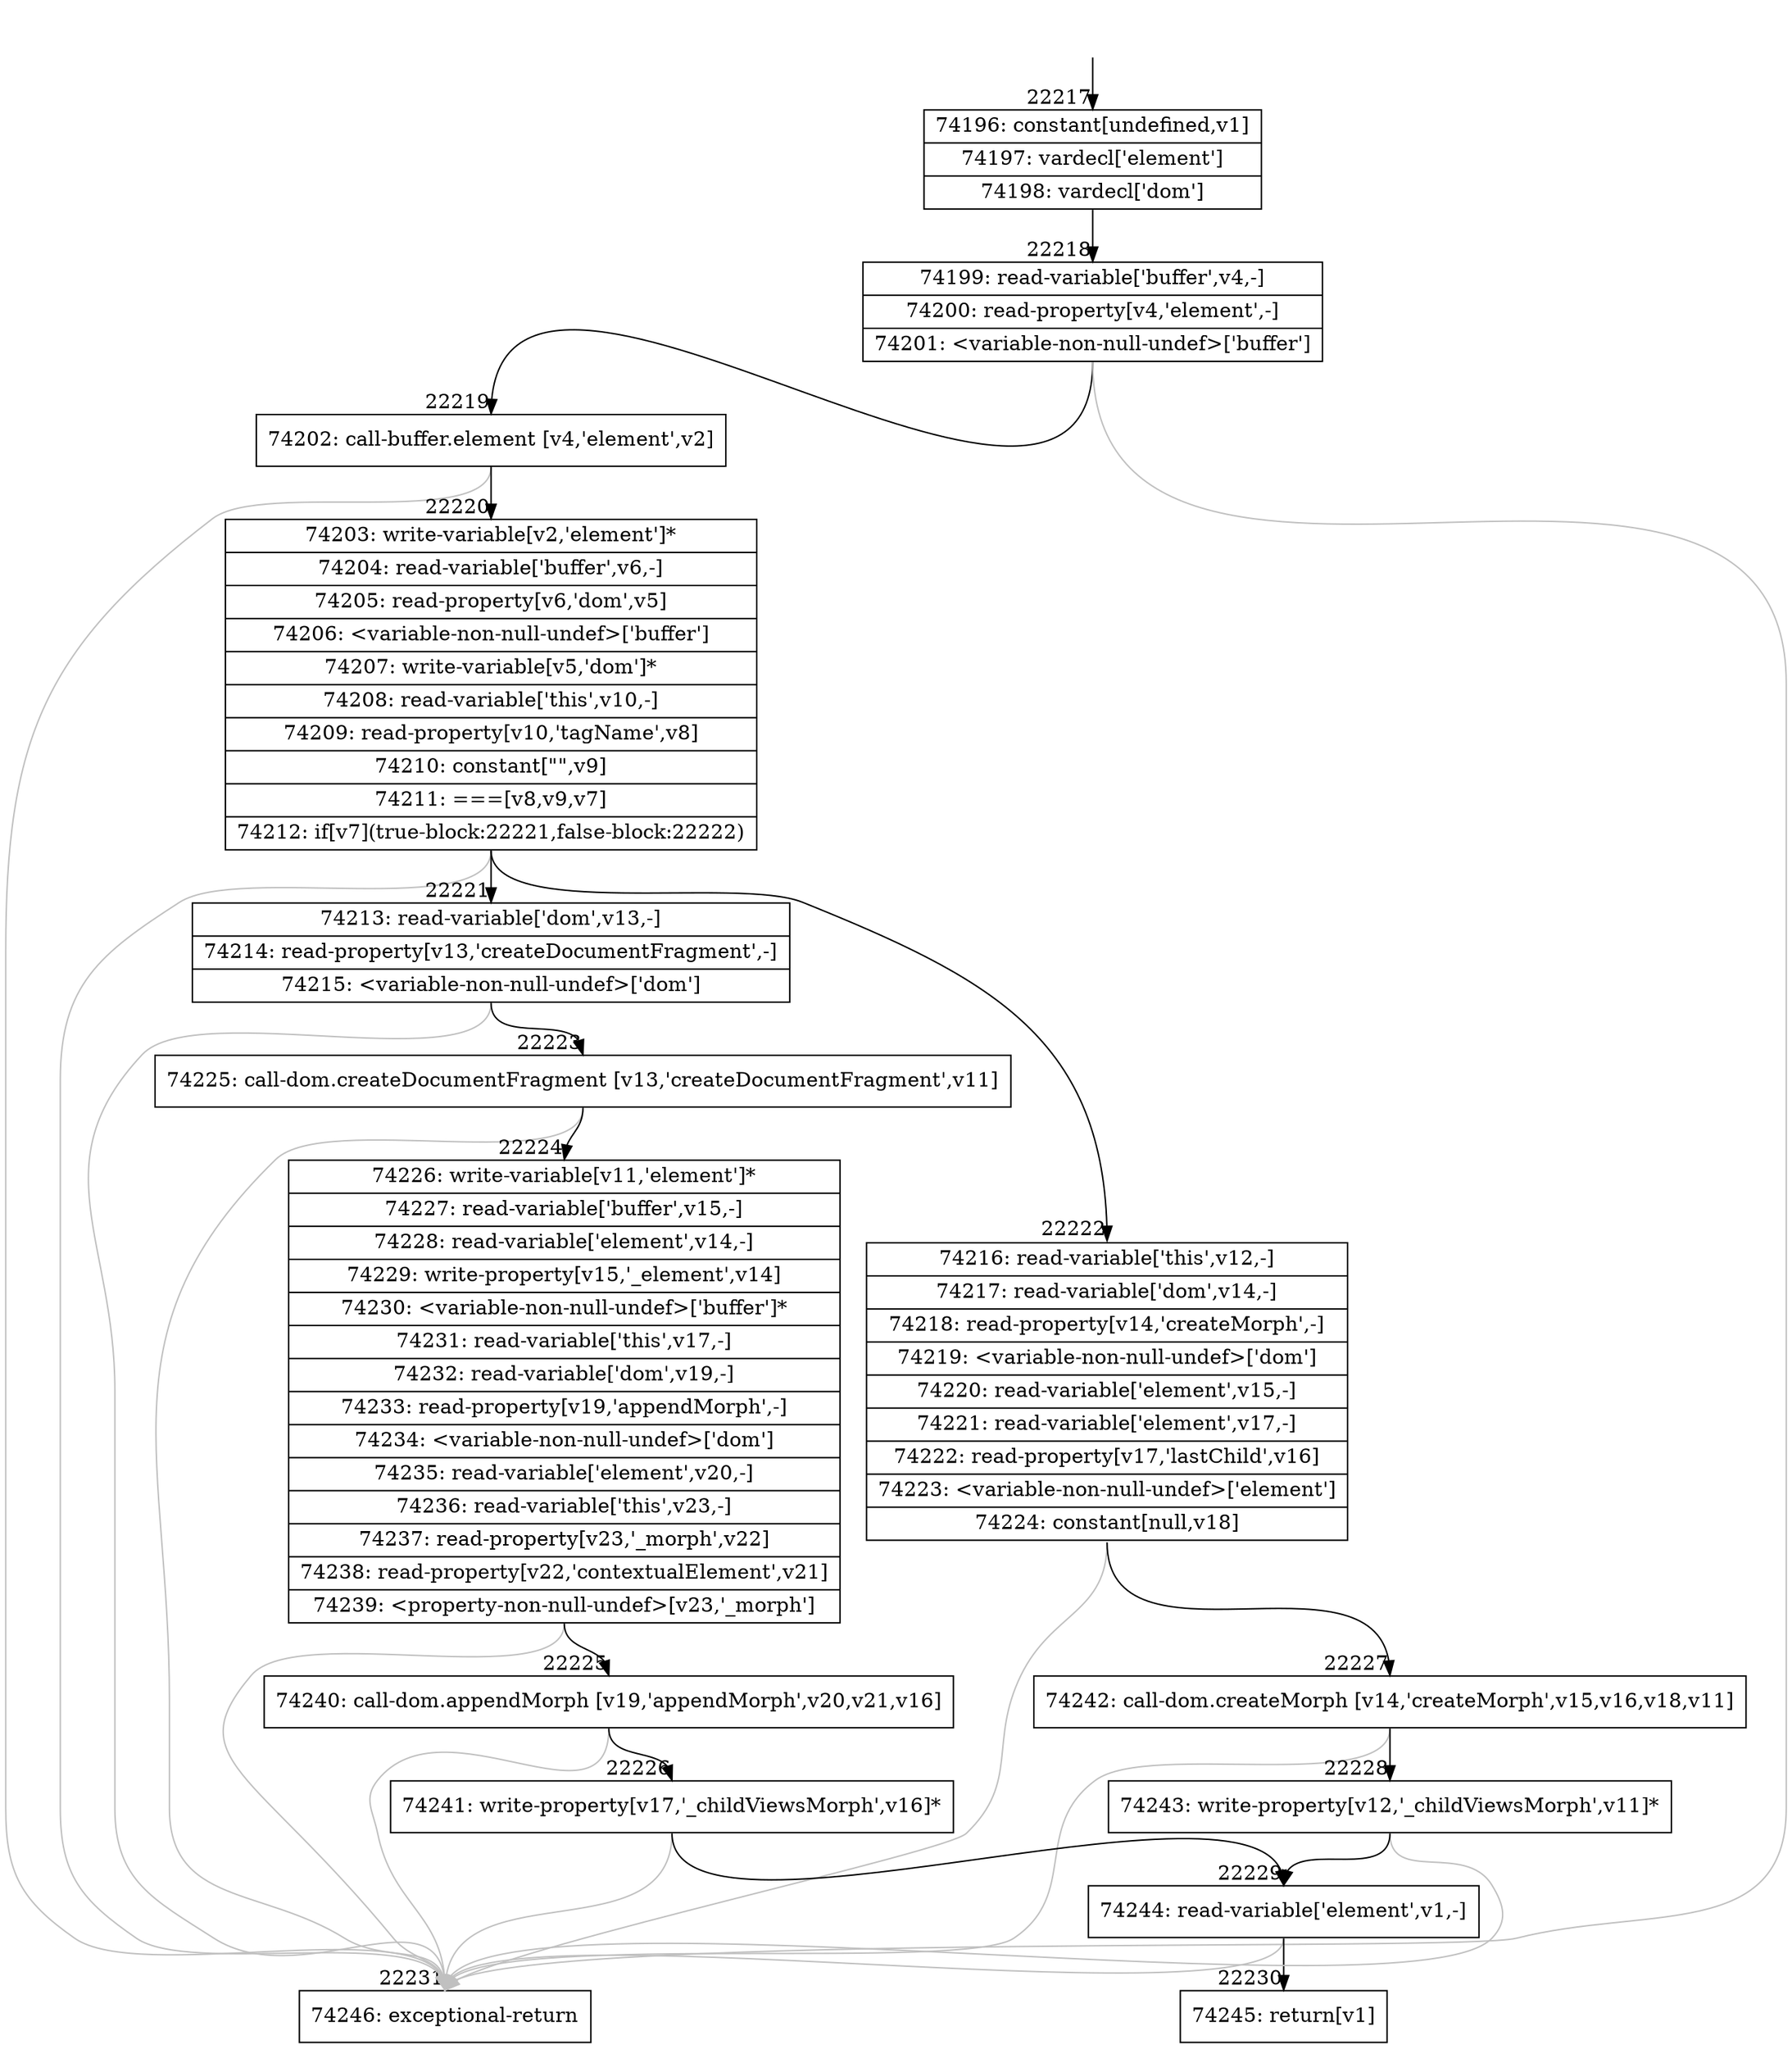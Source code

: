 digraph {
rankdir="TD"
BB_entry1936[shape=none,label=""];
BB_entry1936 -> BB22217 [tailport=s, headport=n, headlabel="    22217"]
BB22217 [shape=record label="{74196: constant[undefined,v1]|74197: vardecl['element']|74198: vardecl['dom']}" ] 
BB22217 -> BB22218 [tailport=s, headport=n, headlabel="      22218"]
BB22218 [shape=record label="{74199: read-variable['buffer',v4,-]|74200: read-property[v4,'element',-]|74201: \<variable-non-null-undef\>['buffer']}" ] 
BB22218 -> BB22219 [tailport=s, headport=n, headlabel="      22219"]
BB22218 -> BB22231 [tailport=s, headport=n, color=gray, headlabel="      22231"]
BB22219 [shape=record label="{74202: call-buffer.element [v4,'element',v2]}" ] 
BB22219 -> BB22220 [tailport=s, headport=n, headlabel="      22220"]
BB22219 -> BB22231 [tailport=s, headport=n, color=gray]
BB22220 [shape=record label="{74203: write-variable[v2,'element']*|74204: read-variable['buffer',v6,-]|74205: read-property[v6,'dom',v5]|74206: \<variable-non-null-undef\>['buffer']|74207: write-variable[v5,'dom']*|74208: read-variable['this',v10,-]|74209: read-property[v10,'tagName',v8]|74210: constant[\"\",v9]|74211: ===[v8,v9,v7]|74212: if[v7](true-block:22221,false-block:22222)}" ] 
BB22220 -> BB22221 [tailport=s, headport=n, headlabel="      22221"]
BB22220 -> BB22222 [tailport=s, headport=n, headlabel="      22222"]
BB22220 -> BB22231 [tailport=s, headport=n, color=gray]
BB22221 [shape=record label="{74213: read-variable['dom',v13,-]|74214: read-property[v13,'createDocumentFragment',-]|74215: \<variable-non-null-undef\>['dom']}" ] 
BB22221 -> BB22223 [tailport=s, headport=n, headlabel="      22223"]
BB22221 -> BB22231 [tailport=s, headport=n, color=gray]
BB22222 [shape=record label="{74216: read-variable['this',v12,-]|74217: read-variable['dom',v14,-]|74218: read-property[v14,'createMorph',-]|74219: \<variable-non-null-undef\>['dom']|74220: read-variable['element',v15,-]|74221: read-variable['element',v17,-]|74222: read-property[v17,'lastChild',v16]|74223: \<variable-non-null-undef\>['element']|74224: constant[null,v18]}" ] 
BB22222 -> BB22227 [tailport=s, headport=n, headlabel="      22227"]
BB22222 -> BB22231 [tailport=s, headport=n, color=gray]
BB22223 [shape=record label="{74225: call-dom.createDocumentFragment [v13,'createDocumentFragment',v11]}" ] 
BB22223 -> BB22224 [tailport=s, headport=n, headlabel="      22224"]
BB22223 -> BB22231 [tailport=s, headport=n, color=gray]
BB22224 [shape=record label="{74226: write-variable[v11,'element']*|74227: read-variable['buffer',v15,-]|74228: read-variable['element',v14,-]|74229: write-property[v15,'_element',v14]|74230: \<variable-non-null-undef\>['buffer']*|74231: read-variable['this',v17,-]|74232: read-variable['dom',v19,-]|74233: read-property[v19,'appendMorph',-]|74234: \<variable-non-null-undef\>['dom']|74235: read-variable['element',v20,-]|74236: read-variable['this',v23,-]|74237: read-property[v23,'_morph',v22]|74238: read-property[v22,'contextualElement',v21]|74239: \<property-non-null-undef\>[v23,'_morph']}" ] 
BB22224 -> BB22225 [tailport=s, headport=n, headlabel="      22225"]
BB22224 -> BB22231 [tailport=s, headport=n, color=gray]
BB22225 [shape=record label="{74240: call-dom.appendMorph [v19,'appendMorph',v20,v21,v16]}" ] 
BB22225 -> BB22226 [tailport=s, headport=n, headlabel="      22226"]
BB22225 -> BB22231 [tailport=s, headport=n, color=gray]
BB22226 [shape=record label="{74241: write-property[v17,'_childViewsMorph',v16]*}" ] 
BB22226 -> BB22229 [tailport=s, headport=n, headlabel="      22229"]
BB22226 -> BB22231 [tailport=s, headport=n, color=gray]
BB22227 [shape=record label="{74242: call-dom.createMorph [v14,'createMorph',v15,v16,v18,v11]}" ] 
BB22227 -> BB22228 [tailport=s, headport=n, headlabel="      22228"]
BB22227 -> BB22231 [tailport=s, headport=n, color=gray]
BB22228 [shape=record label="{74243: write-property[v12,'_childViewsMorph',v11]*}" ] 
BB22228 -> BB22229 [tailport=s, headport=n]
BB22228 -> BB22231 [tailport=s, headport=n, color=gray]
BB22229 [shape=record label="{74244: read-variable['element',v1,-]}" ] 
BB22229 -> BB22230 [tailport=s, headport=n, headlabel="      22230"]
BB22229 -> BB22231 [tailport=s, headport=n, color=gray]
BB22230 [shape=record label="{74245: return[v1]}" ] 
BB22231 [shape=record label="{74246: exceptional-return}" ] 
//#$~ 41897
}

